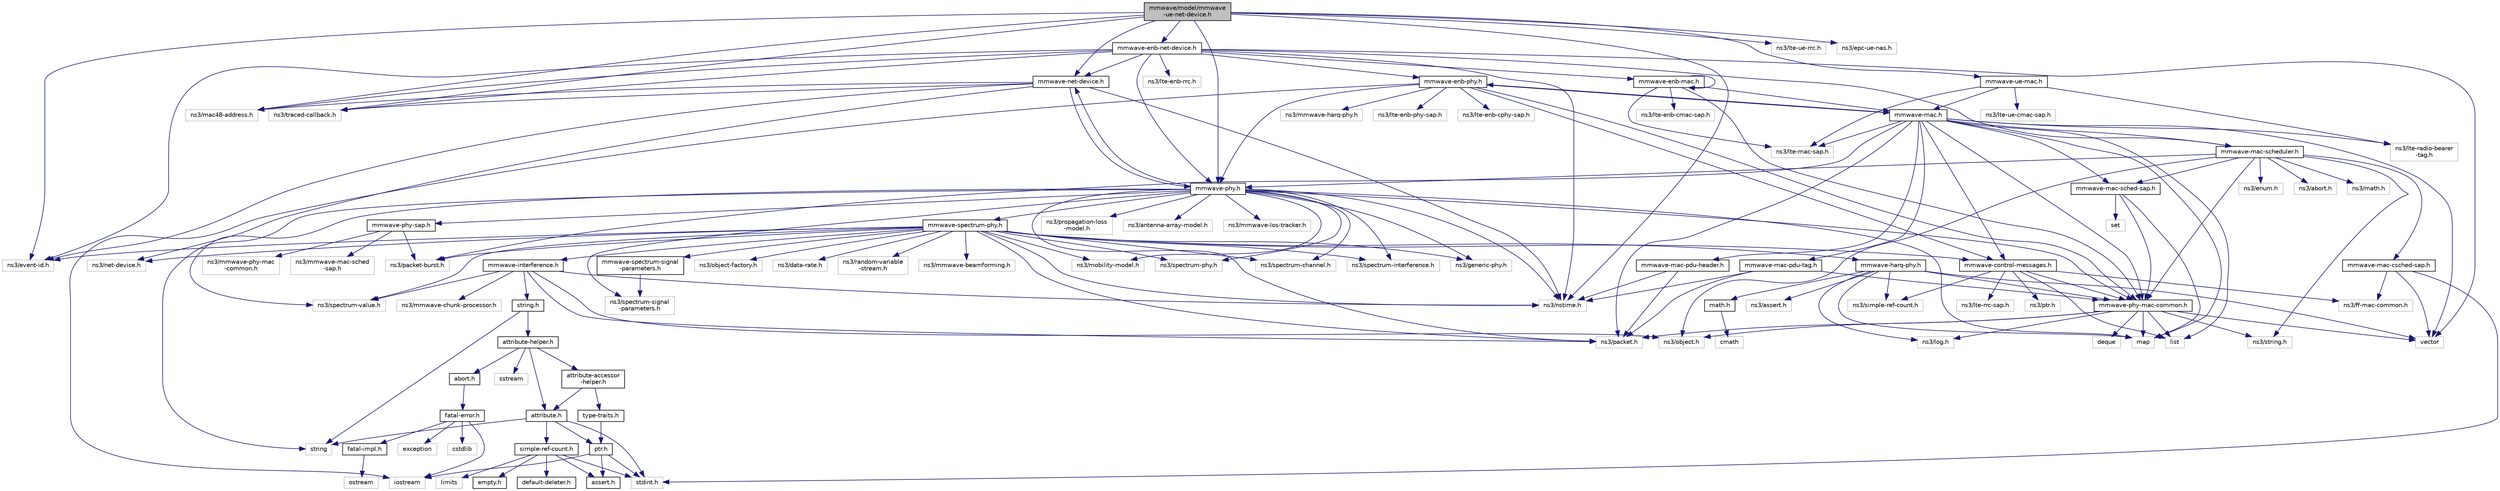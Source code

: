 digraph "mmwave/model/mmwave-ue-net-device.h"
{
  edge [fontname="Helvetica",fontsize="10",labelfontname="Helvetica",labelfontsize="10"];
  node [fontname="Helvetica",fontsize="10",shape=record];
  Node1 [label="mmwave/model/mmwave\l-ue-net-device.h",height=0.2,width=0.4,color="black", fillcolor="grey75", style="filled", fontcolor="black"];
  Node1 -> Node2 [color="midnightblue",fontsize="10",style="solid"];
  Node2 [label="mmwave-net-device.h",height=0.2,width=0.4,color="black", fillcolor="white", style="filled",URL="$d2/d05/mmwave-net-device_8h.html"];
  Node2 -> Node3 [color="midnightblue",fontsize="10",style="solid"];
  Node3 [label="ns3/net-device.h",height=0.2,width=0.4,color="grey75", fillcolor="white", style="filled"];
  Node2 -> Node4 [color="midnightblue",fontsize="10",style="solid"];
  Node4 [label="ns3/event-id.h",height=0.2,width=0.4,color="grey75", fillcolor="white", style="filled"];
  Node2 -> Node5 [color="midnightblue",fontsize="10",style="solid"];
  Node5 [label="ns3/mac48-address.h",height=0.2,width=0.4,color="grey75", fillcolor="white", style="filled"];
  Node2 -> Node6 [color="midnightblue",fontsize="10",style="solid"];
  Node6 [label="ns3/traced-callback.h",height=0.2,width=0.4,color="grey75", fillcolor="white", style="filled"];
  Node2 -> Node7 [color="midnightblue",fontsize="10",style="solid"];
  Node7 [label="ns3/nstime.h",height=0.2,width=0.4,color="grey75", fillcolor="white", style="filled"];
  Node2 -> Node8 [color="midnightblue",fontsize="10",style="solid"];
  Node8 [label="mmwave-phy.h",height=0.2,width=0.4,color="black", fillcolor="white", style="filled",URL="$d0/d60/mmwave-phy_8h.html"];
  Node8 -> Node9 [color="midnightblue",fontsize="10",style="solid"];
  Node9 [label="ns3/spectrum-value.h",height=0.2,width=0.4,color="grey75", fillcolor="white", style="filled"];
  Node8 -> Node10 [color="midnightblue",fontsize="10",style="solid"];
  Node10 [label="ns3/mobility-model.h",height=0.2,width=0.4,color="grey75", fillcolor="white", style="filled"];
  Node8 -> Node11 [color="midnightblue",fontsize="10",style="solid"];
  Node11 [label="ns3/packet.h",height=0.2,width=0.4,color="grey75", fillcolor="white", style="filled"];
  Node8 -> Node7 [color="midnightblue",fontsize="10",style="solid"];
  Node8 -> Node12 [color="midnightblue",fontsize="10",style="solid"];
  Node12 [label="ns3/spectrum-phy.h",height=0.2,width=0.4,color="grey75", fillcolor="white", style="filled"];
  Node8 -> Node13 [color="midnightblue",fontsize="10",style="solid"];
  Node13 [label="ns3/spectrum-channel.h",height=0.2,width=0.4,color="grey75", fillcolor="white", style="filled"];
  Node8 -> Node14 [color="midnightblue",fontsize="10",style="solid"];
  Node14 [label="ns3/spectrum-signal\l-parameters.h",height=0.2,width=0.4,color="grey75", fillcolor="white", style="filled"];
  Node8 -> Node15 [color="midnightblue",fontsize="10",style="solid"];
  Node15 [label="ns3/spectrum-interference.h",height=0.2,width=0.4,color="grey75", fillcolor="white", style="filled"];
  Node8 -> Node16 [color="midnightblue",fontsize="10",style="solid"];
  Node16 [label="ns3/propagation-loss\l-model.h",height=0.2,width=0.4,color="grey75", fillcolor="white", style="filled"];
  Node8 -> Node17 [color="midnightblue",fontsize="10",style="solid"];
  Node17 [label="ns3/generic-phy.h",height=0.2,width=0.4,color="grey75", fillcolor="white", style="filled"];
  Node8 -> Node18 [color="midnightblue",fontsize="10",style="solid"];
  Node18 [label="ns3/antenna-array-model.h",height=0.2,width=0.4,color="grey75", fillcolor="white", style="filled"];
  Node8 -> Node19 [color="midnightblue",fontsize="10",style="solid"];
  Node19 [label="mmwave-phy-mac-common.h",height=0.2,width=0.4,color="black", fillcolor="white", style="filled",URL="$d6/d2f/mmwave-phy-mac-common_8h.html"];
  Node19 -> Node20 [color="midnightblue",fontsize="10",style="solid"];
  Node20 [label="vector",height=0.2,width=0.4,color="grey75", fillcolor="white", style="filled"];
  Node19 -> Node21 [color="midnightblue",fontsize="10",style="solid"];
  Node21 [label="list",height=0.2,width=0.4,color="grey75", fillcolor="white", style="filled"];
  Node19 -> Node22 [color="midnightblue",fontsize="10",style="solid"];
  Node22 [label="map",height=0.2,width=0.4,color="grey75", fillcolor="white", style="filled"];
  Node19 -> Node23 [color="midnightblue",fontsize="10",style="solid"];
  Node23 [label="deque",height=0.2,width=0.4,color="grey75", fillcolor="white", style="filled"];
  Node19 -> Node24 [color="midnightblue",fontsize="10",style="solid"];
  Node24 [label="ns3/object.h",height=0.2,width=0.4,color="grey75", fillcolor="white", style="filled"];
  Node19 -> Node11 [color="midnightblue",fontsize="10",style="solid"];
  Node19 -> Node25 [color="midnightblue",fontsize="10",style="solid"];
  Node25 [label="ns3/string.h",height=0.2,width=0.4,color="grey75", fillcolor="white", style="filled"];
  Node19 -> Node26 [color="midnightblue",fontsize="10",style="solid"];
  Node26 [label="ns3/log.h",height=0.2,width=0.4,color="grey75", fillcolor="white", style="filled"];
  Node8 -> Node27 [color="midnightblue",fontsize="10",style="solid"];
  Node27 [label="mmwave-spectrum-phy.h",height=0.2,width=0.4,color="black", fillcolor="white", style="filled",URL="$d7/daa/mmwave-spectrum-phy_8h.html"];
  Node27 -> Node28 [color="midnightblue",fontsize="10",style="solid"];
  Node28 [label="ns3/object-factory.h",height=0.2,width=0.4,color="grey75", fillcolor="white", style="filled"];
  Node27 -> Node4 [color="midnightblue",fontsize="10",style="solid"];
  Node27 -> Node9 [color="midnightblue",fontsize="10",style="solid"];
  Node27 -> Node10 [color="midnightblue",fontsize="10",style="solid"];
  Node27 -> Node11 [color="midnightblue",fontsize="10",style="solid"];
  Node27 -> Node7 [color="midnightblue",fontsize="10",style="solid"];
  Node27 -> Node3 [color="midnightblue",fontsize="10",style="solid"];
  Node27 -> Node12 [color="midnightblue",fontsize="10",style="solid"];
  Node27 -> Node13 [color="midnightblue",fontsize="10",style="solid"];
  Node27 -> Node15 [color="midnightblue",fontsize="10",style="solid"];
  Node27 -> Node29 [color="midnightblue",fontsize="10",style="solid"];
  Node29 [label="ns3/data-rate.h",height=0.2,width=0.4,color="grey75", fillcolor="white", style="filled"];
  Node27 -> Node17 [color="midnightblue",fontsize="10",style="solid"];
  Node27 -> Node30 [color="midnightblue",fontsize="10",style="solid"];
  Node30 [label="ns3/packet-burst.h",height=0.2,width=0.4,color="grey75", fillcolor="white", style="filled"];
  Node27 -> Node31 [color="midnightblue",fontsize="10",style="solid"];
  Node31 [label="mmwave-spectrum-signal\l-parameters.h",height=0.2,width=0.4,color="black", fillcolor="white", style="filled",URL="$d0/dd2/mmwave-spectrum-signal-parameters_8h.html"];
  Node31 -> Node14 [color="midnightblue",fontsize="10",style="solid"];
  Node27 -> Node32 [color="midnightblue",fontsize="10",style="solid"];
  Node32 [label="ns3/random-variable\l-stream.h",height=0.2,width=0.4,color="grey75", fillcolor="white", style="filled"];
  Node27 -> Node33 [color="midnightblue",fontsize="10",style="solid"];
  Node33 [label="ns3/mmwave-beamforming.h",height=0.2,width=0.4,color="grey75", fillcolor="white", style="filled"];
  Node27 -> Node34 [color="midnightblue",fontsize="10",style="solid"];
  Node34 [label="mmwave-interference.h",height=0.2,width=0.4,color="black", fillcolor="white", style="filled",URL="$df/d56/mmwave-interference_8h.html"];
  Node34 -> Node24 [color="midnightblue",fontsize="10",style="solid"];
  Node34 -> Node11 [color="midnightblue",fontsize="10",style="solid"];
  Node34 -> Node7 [color="midnightblue",fontsize="10",style="solid"];
  Node34 -> Node9 [color="midnightblue",fontsize="10",style="solid"];
  Node34 -> Node35 [color="midnightblue",fontsize="10",style="solid"];
  Node35 [label="string.h",height=0.2,width=0.4,color="black", fillcolor="white", style="filled",URL="$da/d66/string_8h.html"];
  Node35 -> Node36 [color="midnightblue",fontsize="10",style="solid"];
  Node36 [label="string",height=0.2,width=0.4,color="grey75", fillcolor="white", style="filled"];
  Node35 -> Node37 [color="midnightblue",fontsize="10",style="solid"];
  Node37 [label="attribute-helper.h",height=0.2,width=0.4,color="black", fillcolor="white", style="filled",URL="$dc/df9/attribute-helper_8h.html"];
  Node37 -> Node38 [color="midnightblue",fontsize="10",style="solid"];
  Node38 [label="attribute.h",height=0.2,width=0.4,color="black", fillcolor="white", style="filled",URL="$d3/d7c/attribute_8h.html"];
  Node38 -> Node36 [color="midnightblue",fontsize="10",style="solid"];
  Node38 -> Node39 [color="midnightblue",fontsize="10",style="solid"];
  Node39 [label="stdint.h",height=0.2,width=0.4,color="grey75", fillcolor="white", style="filled"];
  Node38 -> Node40 [color="midnightblue",fontsize="10",style="solid"];
  Node40 [label="ptr.h",height=0.2,width=0.4,color="black", fillcolor="white", style="filled",URL="$dd/d98/ptr_8h.html"];
  Node40 -> Node41 [color="midnightblue",fontsize="10",style="solid"];
  Node41 [label="iostream",height=0.2,width=0.4,color="grey75", fillcolor="white", style="filled"];
  Node40 -> Node39 [color="midnightblue",fontsize="10",style="solid"];
  Node40 -> Node42 [color="midnightblue",fontsize="10",style="solid"];
  Node42 [label="assert.h",height=0.2,width=0.4,color="black", fillcolor="white", style="filled",URL="$dc/da7/assert_8h.html"];
  Node38 -> Node43 [color="midnightblue",fontsize="10",style="solid"];
  Node43 [label="simple-ref-count.h",height=0.2,width=0.4,color="black", fillcolor="white", style="filled",URL="$d8/de9/simple-ref-count_8h.html"];
  Node43 -> Node44 [color="midnightblue",fontsize="10",style="solid"];
  Node44 [label="empty.h",height=0.2,width=0.4,color="black", fillcolor="white", style="filled",URL="$d0/d4d/empty_8h.html"];
  Node43 -> Node45 [color="midnightblue",fontsize="10",style="solid"];
  Node45 [label="default-deleter.h",height=0.2,width=0.4,color="black", fillcolor="white", style="filled",URL="$d4/d92/default-deleter_8h.html"];
  Node43 -> Node42 [color="midnightblue",fontsize="10",style="solid"];
  Node43 -> Node39 [color="midnightblue",fontsize="10",style="solid"];
  Node43 -> Node46 [color="midnightblue",fontsize="10",style="solid"];
  Node46 [label="limits",height=0.2,width=0.4,color="grey75", fillcolor="white", style="filled"];
  Node37 -> Node47 [color="midnightblue",fontsize="10",style="solid"];
  Node47 [label="attribute-accessor\l-helper.h",height=0.2,width=0.4,color="black", fillcolor="white", style="filled",URL="$d7/d9c/attribute-accessor-helper_8h.html"];
  Node47 -> Node38 [color="midnightblue",fontsize="10",style="solid"];
  Node47 -> Node48 [color="midnightblue",fontsize="10",style="solid"];
  Node48 [label="type-traits.h",height=0.2,width=0.4,color="black", fillcolor="white", style="filled",URL="$db/d6d/type-traits_8h.html"];
  Node48 -> Node40 [color="midnightblue",fontsize="10",style="solid"];
  Node37 -> Node49 [color="midnightblue",fontsize="10",style="solid"];
  Node49 [label="sstream",height=0.2,width=0.4,color="grey75", fillcolor="white", style="filled"];
  Node37 -> Node50 [color="midnightblue",fontsize="10",style="solid"];
  Node50 [label="abort.h",height=0.2,width=0.4,color="black", fillcolor="white", style="filled",URL="$d4/dc1/abort_8h.html",tooltip="NS_ABORT_x macro definitions. "];
  Node50 -> Node51 [color="midnightblue",fontsize="10",style="solid"];
  Node51 [label="fatal-error.h",height=0.2,width=0.4,color="black", fillcolor="white", style="filled",URL="$d4/d13/fatal-error_8h.html",tooltip="NS_FATAL_x macro definitions. "];
  Node51 -> Node41 [color="midnightblue",fontsize="10",style="solid"];
  Node51 -> Node52 [color="midnightblue",fontsize="10",style="solid"];
  Node52 [label="exception",height=0.2,width=0.4,color="grey75", fillcolor="white", style="filled"];
  Node51 -> Node53 [color="midnightblue",fontsize="10",style="solid"];
  Node53 [label="cstdlib",height=0.2,width=0.4,color="grey75", fillcolor="white", style="filled"];
  Node51 -> Node54 [color="midnightblue",fontsize="10",style="solid"];
  Node54 [label="fatal-impl.h",height=0.2,width=0.4,color="black", fillcolor="white", style="filled",URL="$db/d9c/fatal-impl_8h.html",tooltip="Declaration of RegisterStream(), UnregisterStream(), and FlushStreams(). "];
  Node54 -> Node55 [color="midnightblue",fontsize="10",style="solid"];
  Node55 [label="ostream",height=0.2,width=0.4,color="grey75", fillcolor="white", style="filled"];
  Node34 -> Node56 [color="midnightblue",fontsize="10",style="solid"];
  Node56 [label="ns3/mmwave-chunk-processor.h",height=0.2,width=0.4,color="grey75", fillcolor="white", style="filled"];
  Node27 -> Node57 [color="midnightblue",fontsize="10",style="solid"];
  Node57 [label="mmwave-control-messages.h",height=0.2,width=0.4,color="black", fillcolor="white", style="filled",URL="$d9/dcd/mmwave-control-messages_8h.html"];
  Node57 -> Node58 [color="midnightblue",fontsize="10",style="solid"];
  Node58 [label="ns3/ptr.h",height=0.2,width=0.4,color="grey75", fillcolor="white", style="filled"];
  Node57 -> Node59 [color="midnightblue",fontsize="10",style="solid"];
  Node59 [label="ns3/simple-ref-count.h",height=0.2,width=0.4,color="grey75", fillcolor="white", style="filled"];
  Node57 -> Node60 [color="midnightblue",fontsize="10",style="solid"];
  Node60 [label="ns3/lte-rrc-sap.h",height=0.2,width=0.4,color="grey75", fillcolor="white", style="filled"];
  Node57 -> Node61 [color="midnightblue",fontsize="10",style="solid"];
  Node61 [label="ns3/ff-mac-common.h",height=0.2,width=0.4,color="grey75", fillcolor="white", style="filled"];
  Node57 -> Node19 [color="midnightblue",fontsize="10",style="solid"];
  Node57 -> Node21 [color="midnightblue",fontsize="10",style="solid"];
  Node27 -> Node62 [color="midnightblue",fontsize="10",style="solid"];
  Node62 [label="mmwave-harq-phy.h",height=0.2,width=0.4,color="black", fillcolor="white", style="filled",URL="$dd/d6e/mmwave-harq-phy_8h.html"];
  Node62 -> Node26 [color="midnightblue",fontsize="10",style="solid"];
  Node62 -> Node63 [color="midnightblue",fontsize="10",style="solid"];
  Node63 [label="ns3/assert.h",height=0.2,width=0.4,color="grey75", fillcolor="white", style="filled"];
  Node62 -> Node64 [color="midnightblue",fontsize="10",style="solid"];
  Node64 [label="math.h",height=0.2,width=0.4,color="black", fillcolor="white", style="filled",URL="$df/db1/math_8h.html"];
  Node64 -> Node65 [color="midnightblue",fontsize="10",style="solid"];
  Node65 [label="cmath",height=0.2,width=0.4,color="grey75", fillcolor="white", style="filled"];
  Node62 -> Node20 [color="midnightblue",fontsize="10",style="solid"];
  Node62 -> Node22 [color="midnightblue",fontsize="10",style="solid"];
  Node62 -> Node59 [color="midnightblue",fontsize="10",style="solid"];
  Node62 -> Node19 [color="midnightblue",fontsize="10",style="solid"];
  Node8 -> Node2 [color="midnightblue",fontsize="10",style="solid"];
  Node8 -> Node66 [color="midnightblue",fontsize="10",style="solid"];
  Node66 [label="mmwave-phy-sap.h",height=0.2,width=0.4,color="black", fillcolor="white", style="filled",URL="$d5/d85/mmwave-phy-sap_8h.html"];
  Node66 -> Node30 [color="midnightblue",fontsize="10",style="solid"];
  Node66 -> Node67 [color="midnightblue",fontsize="10",style="solid"];
  Node67 [label="ns3/mmwave-phy-mac\l-common.h",height=0.2,width=0.4,color="grey75", fillcolor="white", style="filled"];
  Node66 -> Node68 [color="midnightblue",fontsize="10",style="solid"];
  Node68 [label="ns3/mmwave-mac-sched\l-sap.h",height=0.2,width=0.4,color="grey75", fillcolor="white", style="filled"];
  Node8 -> Node36 [color="midnightblue",fontsize="10",style="solid"];
  Node8 -> Node22 [color="midnightblue",fontsize="10",style="solid"];
  Node8 -> Node69 [color="midnightblue",fontsize="10",style="solid"];
  Node69 [label="ns3/mmwave-los-tracker.h",height=0.2,width=0.4,color="grey75", fillcolor="white", style="filled"];
  Node1 -> Node70 [color="midnightblue",fontsize="10",style="solid"];
  Node70 [label="mmwave-enb-net-device.h",height=0.2,width=0.4,color="black", fillcolor="white", style="filled",URL="$de/d37/mmwave-enb-net-device_8h.html"];
  Node70 -> Node2 [color="midnightblue",fontsize="10",style="solid"];
  Node70 -> Node4 [color="midnightblue",fontsize="10",style="solid"];
  Node70 -> Node5 [color="midnightblue",fontsize="10",style="solid"];
  Node70 -> Node6 [color="midnightblue",fontsize="10",style="solid"];
  Node70 -> Node7 [color="midnightblue",fontsize="10",style="solid"];
  Node70 -> Node8 [color="midnightblue",fontsize="10",style="solid"];
  Node70 -> Node71 [color="midnightblue",fontsize="10",style="solid"];
  Node71 [label="mmwave-enb-phy.h",height=0.2,width=0.4,color="black", fillcolor="white", style="filled",URL="$d6/db4/mmwave-enb-phy_8h.html"];
  Node71 -> Node8 [color="midnightblue",fontsize="10",style="solid"];
  Node71 -> Node19 [color="midnightblue",fontsize="10",style="solid"];
  Node71 -> Node57 [color="midnightblue",fontsize="10",style="solid"];
  Node71 -> Node72 [color="midnightblue",fontsize="10",style="solid"];
  Node72 [label="mmwave-mac.h",height=0.2,width=0.4,color="black", fillcolor="white", style="filled",URL="$d6/d8c/mmwave-mac_8h.html"];
  Node72 -> Node20 [color="midnightblue",fontsize="10",style="solid"];
  Node72 -> Node71 [color="midnightblue",fontsize="10",style="solid"];
  Node72 -> Node19 [color="midnightblue",fontsize="10",style="solid"];
  Node72 -> Node73 [color="midnightblue",fontsize="10",style="solid"];
  Node73 [label="mmwave-mac-scheduler.h",height=0.2,width=0.4,color="black", fillcolor="white", style="filled",URL="$dd/d02/mmwave-mac-scheduler_8h.html"];
  Node73 -> Node24 [color="midnightblue",fontsize="10",style="solid"];
  Node73 -> Node8 [color="midnightblue",fontsize="10",style="solid"];
  Node73 -> Node19 [color="midnightblue",fontsize="10",style="solid"];
  Node73 -> Node74 [color="midnightblue",fontsize="10",style="solid"];
  Node74 [label="mmwave-mac-sched-sap.h",height=0.2,width=0.4,color="black", fillcolor="white", style="filled",URL="$d7/d9b/mmwave-mac-sched-sap_8h.html"];
  Node74 -> Node19 [color="midnightblue",fontsize="10",style="solid"];
  Node74 -> Node75 [color="midnightblue",fontsize="10",style="solid"];
  Node75 [label="set",height=0.2,width=0.4,color="grey75", fillcolor="white", style="filled"];
  Node74 -> Node22 [color="midnightblue",fontsize="10",style="solid"];
  Node73 -> Node76 [color="midnightblue",fontsize="10",style="solid"];
  Node76 [label="mmwave-mac-csched-sap.h",height=0.2,width=0.4,color="black", fillcolor="white", style="filled",URL="$d4/dab/mmwave-mac-csched-sap_8h.html"];
  Node76 -> Node39 [color="midnightblue",fontsize="10",style="solid"];
  Node76 -> Node20 [color="midnightblue",fontsize="10",style="solid"];
  Node76 -> Node61 [color="midnightblue",fontsize="10",style="solid"];
  Node73 -> Node25 [color="midnightblue",fontsize="10",style="solid"];
  Node73 -> Node77 [color="midnightblue",fontsize="10",style="solid"];
  Node77 [label="ns3/math.h",height=0.2,width=0.4,color="grey75", fillcolor="white", style="filled"];
  Node73 -> Node78 [color="midnightblue",fontsize="10",style="solid"];
  Node78 [label="ns3/enum.h",height=0.2,width=0.4,color="grey75", fillcolor="white", style="filled"];
  Node73 -> Node79 [color="midnightblue",fontsize="10",style="solid"];
  Node79 [label="ns3/abort.h",height=0.2,width=0.4,color="grey75", fillcolor="white", style="filled"];
  Node72 -> Node57 [color="midnightblue",fontsize="10",style="solid"];
  Node72 -> Node11 [color="midnightblue",fontsize="10",style="solid"];
  Node72 -> Node30 [color="midnightblue",fontsize="10",style="solid"];
  Node72 -> Node80 [color="midnightblue",fontsize="10",style="solid"];
  Node80 [label="ns3/lte-mac-sap.h",height=0.2,width=0.4,color="grey75", fillcolor="white", style="filled"];
  Node72 -> Node22 [color="midnightblue",fontsize="10",style="solid"];
  Node72 -> Node21 [color="midnightblue",fontsize="10",style="solid"];
  Node72 -> Node74 [color="midnightblue",fontsize="10",style="solid"];
  Node72 -> Node81 [color="midnightblue",fontsize="10",style="solid"];
  Node81 [label="ns3/lte-radio-bearer\l-tag.h",height=0.2,width=0.4,color="grey75", fillcolor="white", style="filled"];
  Node72 -> Node82 [color="midnightblue",fontsize="10",style="solid"];
  Node82 [label="mmwave-mac-pdu-header.h",height=0.2,width=0.4,color="black", fillcolor="white", style="filled",URL="$d4/da2/mmwave-mac-pdu-header_8h.html"];
  Node82 -> Node11 [color="midnightblue",fontsize="10",style="solid"];
  Node82 -> Node7 [color="midnightblue",fontsize="10",style="solid"];
  Node72 -> Node83 [color="midnightblue",fontsize="10",style="solid"];
  Node83 [label="mmwave-mac-pdu-tag.h",height=0.2,width=0.4,color="black", fillcolor="white", style="filled",URL="$d1/da7/mmwave-mac-pdu-tag_8h.html"];
  Node83 -> Node11 [color="midnightblue",fontsize="10",style="solid"];
  Node83 -> Node7 [color="midnightblue",fontsize="10",style="solid"];
  Node83 -> Node19 [color="midnightblue",fontsize="10",style="solid"];
  Node71 -> Node84 [color="midnightblue",fontsize="10",style="solid"];
  Node84 [label="ns3/lte-enb-phy-sap.h",height=0.2,width=0.4,color="grey75", fillcolor="white", style="filled"];
  Node71 -> Node85 [color="midnightblue",fontsize="10",style="solid"];
  Node85 [label="ns3/lte-enb-cphy-sap.h",height=0.2,width=0.4,color="grey75", fillcolor="white", style="filled"];
  Node71 -> Node86 [color="midnightblue",fontsize="10",style="solid"];
  Node86 [label="ns3/mmwave-harq-phy.h",height=0.2,width=0.4,color="grey75", fillcolor="white", style="filled"];
  Node71 -> Node41 [color="midnightblue",fontsize="10",style="solid"];
  Node70 -> Node87 [color="midnightblue",fontsize="10",style="solid"];
  Node87 [label="mmwave-enb-mac.h",height=0.2,width=0.4,color="black", fillcolor="white", style="filled",URL="$da/d42/mmwave-enb-mac_8h.html"];
  Node87 -> Node72 [color="midnightblue",fontsize="10",style="solid"];
  Node87 -> Node87 [color="midnightblue",fontsize="10",style="solid"];
  Node87 -> Node88 [color="midnightblue",fontsize="10",style="solid"];
  Node88 [label="ns3/lte-enb-cmac-sap.h",height=0.2,width=0.4,color="grey75", fillcolor="white", style="filled"];
  Node87 -> Node80 [color="midnightblue",fontsize="10",style="solid"];
  Node87 -> Node19 [color="midnightblue",fontsize="10",style="solid"];
  Node70 -> Node73 [color="midnightblue",fontsize="10",style="solid"];
  Node70 -> Node20 [color="midnightblue",fontsize="10",style="solid"];
  Node70 -> Node89 [color="midnightblue",fontsize="10",style="solid"];
  Node89 [label="ns3/lte-enb-rrc.h",height=0.2,width=0.4,color="grey75", fillcolor="white", style="filled"];
  Node1 -> Node4 [color="midnightblue",fontsize="10",style="solid"];
  Node1 -> Node5 [color="midnightblue",fontsize="10",style="solid"];
  Node1 -> Node6 [color="midnightblue",fontsize="10",style="solid"];
  Node1 -> Node7 [color="midnightblue",fontsize="10",style="solid"];
  Node1 -> Node8 [color="midnightblue",fontsize="10",style="solid"];
  Node1 -> Node90 [color="midnightblue",fontsize="10",style="solid"];
  Node90 [label="mmwave-ue-mac.h",height=0.2,width=0.4,color="black", fillcolor="white", style="filled",URL="$da/d91/mmwave-ue-mac_8h.html"];
  Node90 -> Node72 [color="midnightblue",fontsize="10",style="solid"];
  Node90 -> Node91 [color="midnightblue",fontsize="10",style="solid"];
  Node91 [label="ns3/lte-ue-cmac-sap.h",height=0.2,width=0.4,color="grey75", fillcolor="white", style="filled"];
  Node90 -> Node80 [color="midnightblue",fontsize="10",style="solid"];
  Node90 -> Node81 [color="midnightblue",fontsize="10",style="solid"];
  Node1 -> Node92 [color="midnightblue",fontsize="10",style="solid"];
  Node92 [label="ns3/lte-ue-rrc.h",height=0.2,width=0.4,color="grey75", fillcolor="white", style="filled"];
  Node1 -> Node93 [color="midnightblue",fontsize="10",style="solid"];
  Node93 [label="ns3/epc-ue-nas.h",height=0.2,width=0.4,color="grey75", fillcolor="white", style="filled"];
}
